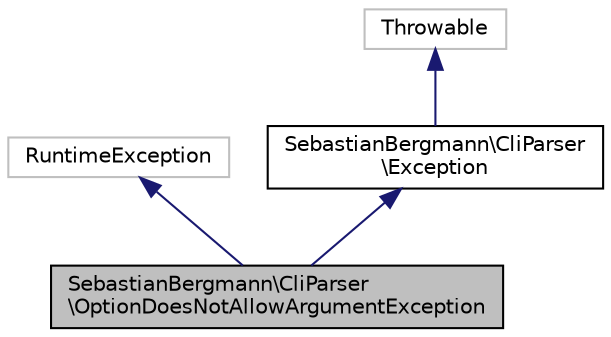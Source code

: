 digraph "SebastianBergmann\CliParser\OptionDoesNotAllowArgumentException"
{
  edge [fontname="Helvetica",fontsize="10",labelfontname="Helvetica",labelfontsize="10"];
  node [fontname="Helvetica",fontsize="10",shape=record];
  Node4 [label="SebastianBergmann\\CliParser\l\\OptionDoesNotAllowArgumentException",height=0.2,width=0.4,color="black", fillcolor="grey75", style="filled", fontcolor="black"];
  Node5 -> Node4 [dir="back",color="midnightblue",fontsize="10",style="solid",fontname="Helvetica"];
  Node5 [label="RuntimeException",height=0.2,width=0.4,color="grey75", fillcolor="white", style="filled"];
  Node6 -> Node4 [dir="back",color="midnightblue",fontsize="10",style="solid",fontname="Helvetica"];
  Node6 [label="SebastianBergmann\\CliParser\l\\Exception",height=0.2,width=0.4,color="black", fillcolor="white", style="filled",URL="$interfaceSebastianBergmann_1_1CliParser_1_1Exception.html"];
  Node7 -> Node6 [dir="back",color="midnightblue",fontsize="10",style="solid",fontname="Helvetica"];
  Node7 [label="Throwable",height=0.2,width=0.4,color="grey75", fillcolor="white", style="filled"];
}
